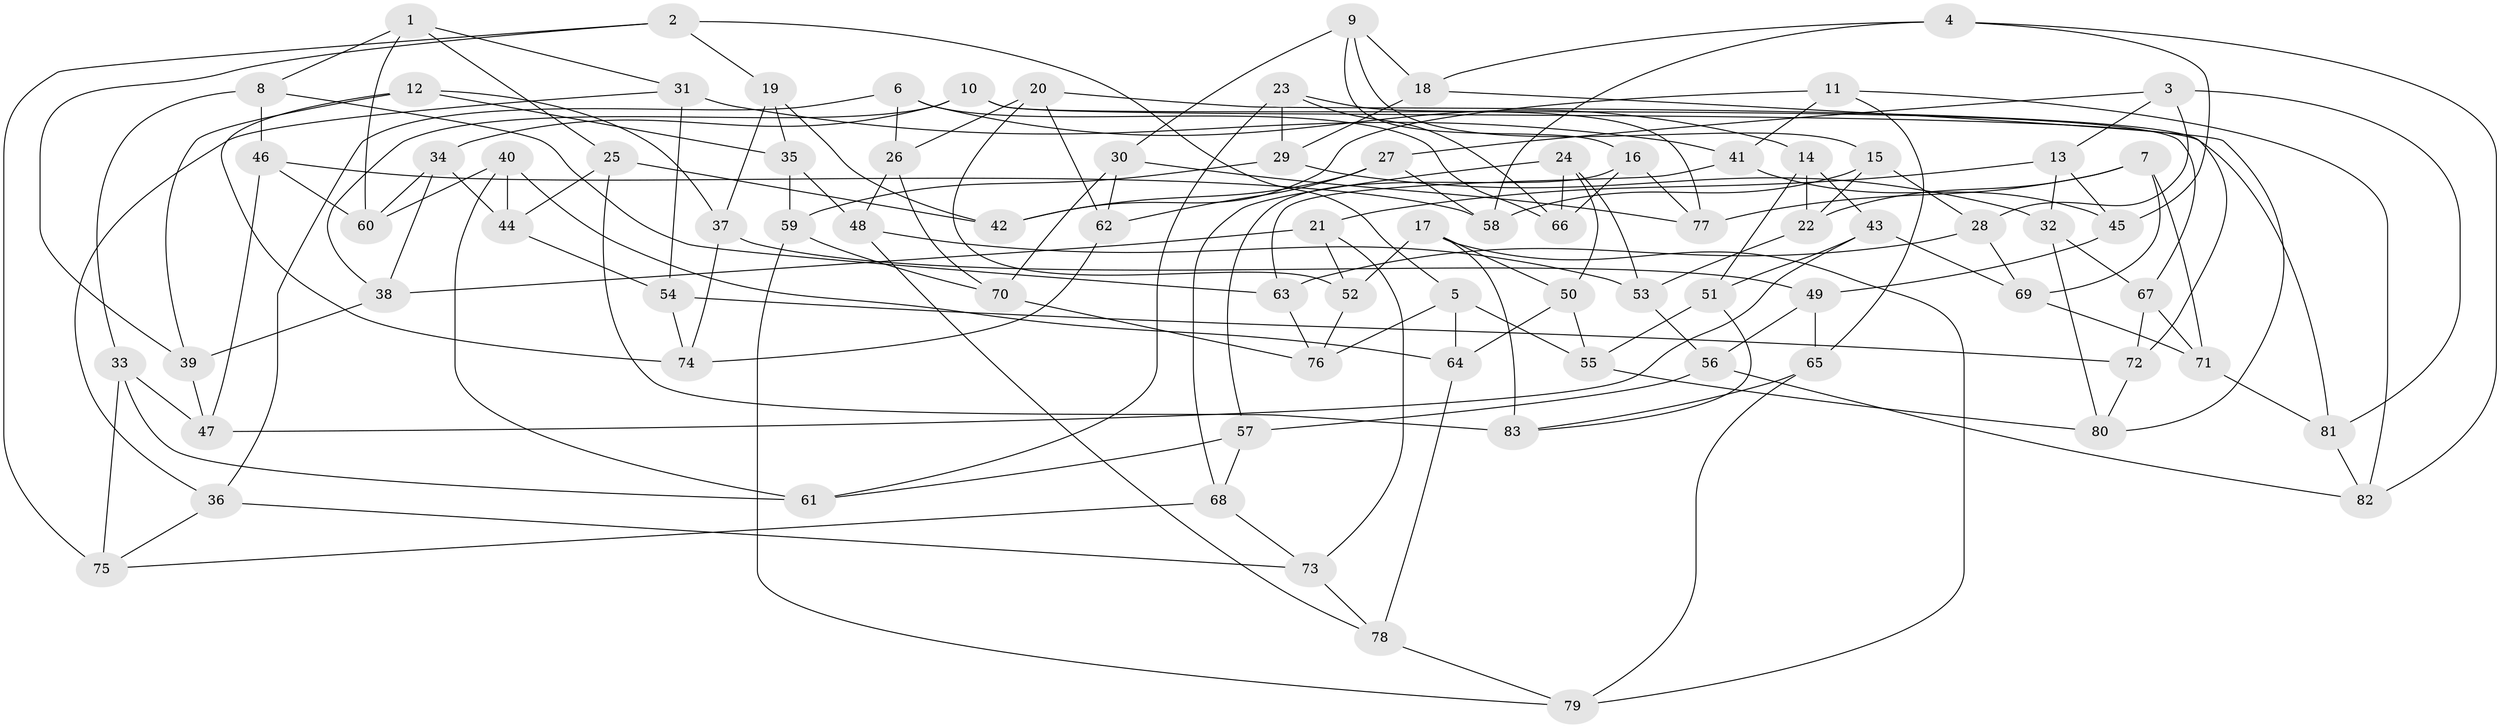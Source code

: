 // coarse degree distribution, {9: 0.061224489795918366, 6: 0.12244897959183673, 4: 0.6122448979591837, 13: 0.02040816326530612, 5: 0.04081632653061224, 8: 0.10204081632653061, 3: 0.04081632653061224}
// Generated by graph-tools (version 1.1) at 2025/21/03/04/25 18:21:00]
// undirected, 83 vertices, 166 edges
graph export_dot {
graph [start="1"]
  node [color=gray90,style=filled];
  1;
  2;
  3;
  4;
  5;
  6;
  7;
  8;
  9;
  10;
  11;
  12;
  13;
  14;
  15;
  16;
  17;
  18;
  19;
  20;
  21;
  22;
  23;
  24;
  25;
  26;
  27;
  28;
  29;
  30;
  31;
  32;
  33;
  34;
  35;
  36;
  37;
  38;
  39;
  40;
  41;
  42;
  43;
  44;
  45;
  46;
  47;
  48;
  49;
  50;
  51;
  52;
  53;
  54;
  55;
  56;
  57;
  58;
  59;
  60;
  61;
  62;
  63;
  64;
  65;
  66;
  67;
  68;
  69;
  70;
  71;
  72;
  73;
  74;
  75;
  76;
  77;
  78;
  79;
  80;
  81;
  82;
  83;
  1 -- 60;
  1 -- 31;
  1 -- 8;
  1 -- 25;
  2 -- 75;
  2 -- 39;
  2 -- 19;
  2 -- 5;
  3 -- 81;
  3 -- 27;
  3 -- 28;
  3 -- 13;
  4 -- 45;
  4 -- 58;
  4 -- 18;
  4 -- 82;
  5 -- 76;
  5 -- 64;
  5 -- 55;
  6 -- 14;
  6 -- 66;
  6 -- 36;
  6 -- 26;
  7 -- 69;
  7 -- 22;
  7 -- 71;
  7 -- 77;
  8 -- 33;
  8 -- 46;
  8 -- 63;
  9 -- 18;
  9 -- 30;
  9 -- 16;
  9 -- 15;
  10 -- 67;
  10 -- 38;
  10 -- 81;
  10 -- 34;
  11 -- 42;
  11 -- 82;
  11 -- 41;
  11 -- 65;
  12 -- 35;
  12 -- 74;
  12 -- 37;
  12 -- 39;
  13 -- 45;
  13 -- 21;
  13 -- 32;
  14 -- 43;
  14 -- 51;
  14 -- 22;
  15 -- 22;
  15 -- 58;
  15 -- 28;
  16 -- 66;
  16 -- 57;
  16 -- 77;
  17 -- 50;
  17 -- 79;
  17 -- 52;
  17 -- 83;
  18 -- 80;
  18 -- 29;
  19 -- 35;
  19 -- 37;
  19 -- 42;
  20 -- 26;
  20 -- 72;
  20 -- 52;
  20 -- 62;
  21 -- 38;
  21 -- 73;
  21 -- 52;
  22 -- 53;
  23 -- 29;
  23 -- 61;
  23 -- 66;
  23 -- 77;
  24 -- 53;
  24 -- 66;
  24 -- 50;
  24 -- 68;
  25 -- 44;
  25 -- 83;
  25 -- 42;
  26 -- 70;
  26 -- 48;
  27 -- 42;
  27 -- 62;
  27 -- 58;
  28 -- 63;
  28 -- 69;
  29 -- 32;
  29 -- 59;
  30 -- 70;
  30 -- 77;
  30 -- 62;
  31 -- 36;
  31 -- 41;
  31 -- 54;
  32 -- 80;
  32 -- 67;
  33 -- 75;
  33 -- 61;
  33 -- 47;
  34 -- 38;
  34 -- 44;
  34 -- 60;
  35 -- 59;
  35 -- 48;
  36 -- 75;
  36 -- 73;
  37 -- 74;
  37 -- 49;
  38 -- 39;
  39 -- 47;
  40 -- 60;
  40 -- 44;
  40 -- 61;
  40 -- 64;
  41 -- 45;
  41 -- 63;
  43 -- 69;
  43 -- 47;
  43 -- 51;
  44 -- 54;
  45 -- 49;
  46 -- 58;
  46 -- 47;
  46 -- 60;
  48 -- 53;
  48 -- 78;
  49 -- 65;
  49 -- 56;
  50 -- 55;
  50 -- 64;
  51 -- 83;
  51 -- 55;
  52 -- 76;
  53 -- 56;
  54 -- 72;
  54 -- 74;
  55 -- 80;
  56 -- 57;
  56 -- 82;
  57 -- 61;
  57 -- 68;
  59 -- 79;
  59 -- 70;
  62 -- 74;
  63 -- 76;
  64 -- 78;
  65 -- 83;
  65 -- 79;
  67 -- 72;
  67 -- 71;
  68 -- 73;
  68 -- 75;
  69 -- 71;
  70 -- 76;
  71 -- 81;
  72 -- 80;
  73 -- 78;
  78 -- 79;
  81 -- 82;
}
